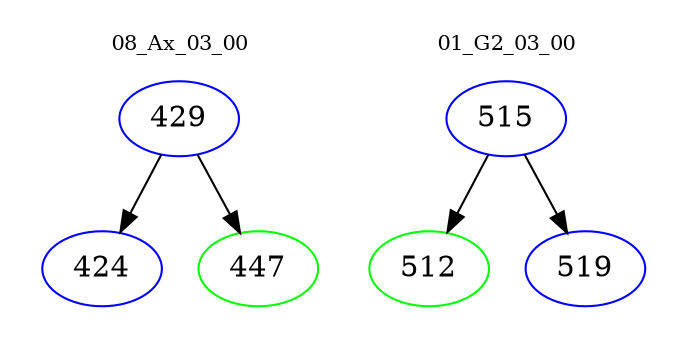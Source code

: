 digraph{
subgraph cluster_0 {
color = white
label = "08_Ax_03_00";
fontsize=10;
T0_429 [label="429", color="blue"]
T0_429 -> T0_424 [color="black"]
T0_424 [label="424", color="blue"]
T0_429 -> T0_447 [color="black"]
T0_447 [label="447", color="green"]
}
subgraph cluster_1 {
color = white
label = "01_G2_03_00";
fontsize=10;
T1_515 [label="515", color="blue"]
T1_515 -> T1_512 [color="black"]
T1_512 [label="512", color="green"]
T1_515 -> T1_519 [color="black"]
T1_519 [label="519", color="blue"]
}
}
